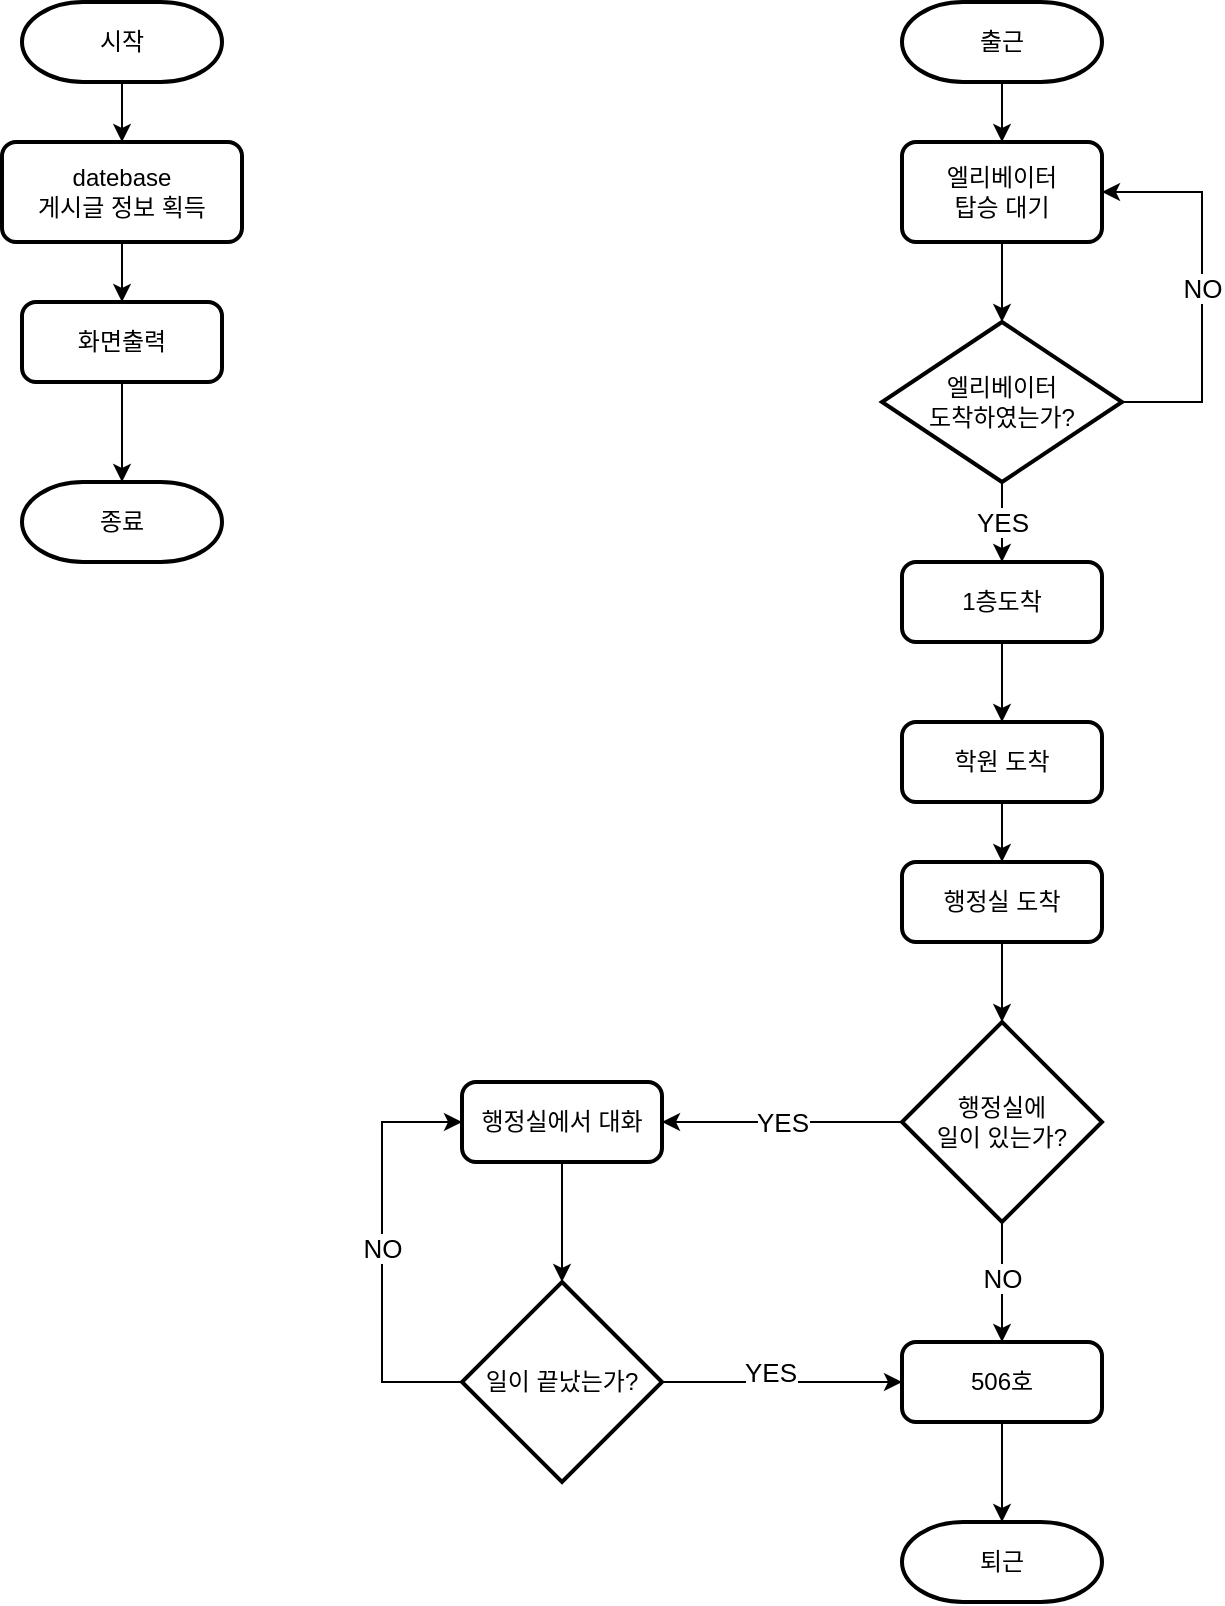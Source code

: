 <mxfile version="21.1.7" type="device" pages="2">
  <diagram name="페이지-1" id="QDkQzYOrJgHoFqMf90wP">
    <mxGraphModel dx="1375" dy="918" grid="1" gridSize="10" guides="1" tooltips="1" connect="1" arrows="1" fold="1" page="1" pageScale="1" pageWidth="827" pageHeight="1169" math="0" shadow="0">
      <root>
        <mxCell id="0" />
        <mxCell id="1" parent="0" />
        <mxCell id="HtBS1adQrMJH_rp9_GLz-13" style="edgeStyle=orthogonalEdgeStyle;rounded=0;orthogonalLoop=1;jettySize=auto;html=1;entryX=0.5;entryY=0;entryDx=0;entryDy=0;" edge="1" parent="1" source="HtBS1adQrMJH_rp9_GLz-11" target="HtBS1adQrMJH_rp9_GLz-12">
          <mxGeometry relative="1" as="geometry" />
        </mxCell>
        <mxCell id="HtBS1adQrMJH_rp9_GLz-11" value="시작" style="strokeWidth=2;html=1;shape=mxgraph.flowchart.terminator;whiteSpace=wrap;" vertex="1" parent="1">
          <mxGeometry x="60" y="40" width="100" height="40" as="geometry" />
        </mxCell>
        <mxCell id="HtBS1adQrMJH_rp9_GLz-15" style="edgeStyle=orthogonalEdgeStyle;rounded=0;orthogonalLoop=1;jettySize=auto;html=1;exitX=0.5;exitY=1;exitDx=0;exitDy=0;entryX=0.5;entryY=0;entryDx=0;entryDy=0;" edge="1" parent="1" source="HtBS1adQrMJH_rp9_GLz-12" target="HtBS1adQrMJH_rp9_GLz-14">
          <mxGeometry relative="1" as="geometry" />
        </mxCell>
        <mxCell id="HtBS1adQrMJH_rp9_GLz-12" value="datebase &lt;br&gt;게시글 정보 획득" style="rounded=1;whiteSpace=wrap;html=1;absoluteArcSize=1;arcSize=14;strokeWidth=2;" vertex="1" parent="1">
          <mxGeometry x="50" y="110" width="120" height="50" as="geometry" />
        </mxCell>
        <mxCell id="HtBS1adQrMJH_rp9_GLz-18" style="edgeStyle=orthogonalEdgeStyle;rounded=0;orthogonalLoop=1;jettySize=auto;html=1;exitX=0.5;exitY=1;exitDx=0;exitDy=0;entryX=0.5;entryY=0;entryDx=0;entryDy=0;entryPerimeter=0;" edge="1" parent="1" source="HtBS1adQrMJH_rp9_GLz-14" target="HtBS1adQrMJH_rp9_GLz-17">
          <mxGeometry relative="1" as="geometry" />
        </mxCell>
        <mxCell id="HtBS1adQrMJH_rp9_GLz-14" value="화면출력" style="rounded=1;whiteSpace=wrap;html=1;absoluteArcSize=1;arcSize=14;strokeWidth=2;" vertex="1" parent="1">
          <mxGeometry x="60" y="190" width="100" height="40" as="geometry" />
        </mxCell>
        <mxCell id="HtBS1adQrMJH_rp9_GLz-17" value="종료" style="strokeWidth=2;html=1;shape=mxgraph.flowchart.terminator;whiteSpace=wrap;" vertex="1" parent="1">
          <mxGeometry x="60" y="280" width="100" height="40" as="geometry" />
        </mxCell>
        <mxCell id="HtBS1adQrMJH_rp9_GLz-31" style="edgeStyle=orthogonalEdgeStyle;rounded=0;orthogonalLoop=1;jettySize=auto;html=1;exitX=0.5;exitY=1;exitDx=0;exitDy=0;exitPerimeter=0;entryX=0.5;entryY=0;entryDx=0;entryDy=0;" edge="1" parent="1" source="HtBS1adQrMJH_rp9_GLz-19" target="HtBS1adQrMJH_rp9_GLz-30">
          <mxGeometry relative="1" as="geometry" />
        </mxCell>
        <mxCell id="HtBS1adQrMJH_rp9_GLz-19" value="출근" style="strokeWidth=2;html=1;shape=mxgraph.flowchart.terminator;whiteSpace=wrap;" vertex="1" parent="1">
          <mxGeometry x="500" y="40" width="100" height="40" as="geometry" />
        </mxCell>
        <mxCell id="HtBS1adQrMJH_rp9_GLz-38" style="edgeStyle=orthogonalEdgeStyle;rounded=0;orthogonalLoop=1;jettySize=auto;html=1;exitX=0.5;exitY=1;exitDx=0;exitDy=0;entryX=0.5;entryY=0;entryDx=0;entryDy=0;" edge="1" parent="1" source="HtBS1adQrMJH_rp9_GLz-21" target="HtBS1adQrMJH_rp9_GLz-37">
          <mxGeometry relative="1" as="geometry" />
        </mxCell>
        <mxCell id="HtBS1adQrMJH_rp9_GLz-21" value="1층도착" style="rounded=1;whiteSpace=wrap;html=1;absoluteArcSize=1;arcSize=14;strokeWidth=2;" vertex="1" parent="1">
          <mxGeometry x="500" y="320" width="100" height="40" as="geometry" />
        </mxCell>
        <mxCell id="HtBS1adQrMJH_rp9_GLz-23" value="엘리베이터&lt;br&gt;도착하였는가?" style="strokeWidth=2;html=1;shape=mxgraph.flowchart.decision;whiteSpace=wrap;" vertex="1" parent="1">
          <mxGeometry x="490" y="200" width="120" height="80" as="geometry" />
        </mxCell>
        <mxCell id="HtBS1adQrMJH_rp9_GLz-36" style="edgeStyle=orthogonalEdgeStyle;rounded=0;orthogonalLoop=1;jettySize=auto;html=1;exitX=0.5;exitY=1;exitDx=0;exitDy=0;entryX=0.5;entryY=0;entryDx=0;entryDy=0;entryPerimeter=0;" edge="1" parent="1" source="HtBS1adQrMJH_rp9_GLz-30" target="HtBS1adQrMJH_rp9_GLz-23">
          <mxGeometry relative="1" as="geometry" />
        </mxCell>
        <mxCell id="HtBS1adQrMJH_rp9_GLz-30" value="엘리베이터&lt;br&gt;탑승 대기" style="rounded=1;whiteSpace=wrap;html=1;absoluteArcSize=1;arcSize=14;strokeWidth=2;" vertex="1" parent="1">
          <mxGeometry x="500" y="110" width="100" height="50" as="geometry" />
        </mxCell>
        <mxCell id="HtBS1adQrMJH_rp9_GLz-32" value="" style="endArrow=classic;html=1;rounded=0;exitX=0.5;exitY=1;exitDx=0;exitDy=0;exitPerimeter=0;entryX=0.5;entryY=0;entryDx=0;entryDy=0;" edge="1" parent="1" source="HtBS1adQrMJH_rp9_GLz-23" target="HtBS1adQrMJH_rp9_GLz-21">
          <mxGeometry relative="1" as="geometry">
            <mxPoint x="260" y="270" as="sourcePoint" />
            <mxPoint x="350" y="280" as="targetPoint" />
          </mxGeometry>
        </mxCell>
        <mxCell id="HtBS1adQrMJH_rp9_GLz-33" value="&lt;font style=&quot;font-size: 13px;&quot;&gt;YES&lt;/font&gt;" style="edgeLabel;resizable=0;html=1;align=center;verticalAlign=middle;" connectable="0" vertex="1" parent="HtBS1adQrMJH_rp9_GLz-32">
          <mxGeometry relative="1" as="geometry" />
        </mxCell>
        <mxCell id="HtBS1adQrMJH_rp9_GLz-34" value="" style="endArrow=classic;html=1;rounded=0;exitX=1;exitY=0.5;exitDx=0;exitDy=0;exitPerimeter=0;entryX=1;entryY=0.5;entryDx=0;entryDy=0;" edge="1" parent="1" source="HtBS1adQrMJH_rp9_GLz-23" target="HtBS1adQrMJH_rp9_GLz-30">
          <mxGeometry relative="1" as="geometry">
            <mxPoint x="260" y="380" as="sourcePoint" />
            <mxPoint x="360" y="380" as="targetPoint" />
            <Array as="points">
              <mxPoint x="650" y="240" />
              <mxPoint x="650" y="135" />
            </Array>
          </mxGeometry>
        </mxCell>
        <mxCell id="HtBS1adQrMJH_rp9_GLz-35" value="&lt;font style=&quot;font-size: 13px;&quot;&gt;NO&lt;/font&gt;" style="edgeLabel;resizable=0;html=1;align=center;verticalAlign=middle;" connectable="0" vertex="1" parent="HtBS1adQrMJH_rp9_GLz-34">
          <mxGeometry relative="1" as="geometry" />
        </mxCell>
        <mxCell id="HtBS1adQrMJH_rp9_GLz-41" style="edgeStyle=orthogonalEdgeStyle;rounded=0;orthogonalLoop=1;jettySize=auto;html=1;exitX=0.5;exitY=1;exitDx=0;exitDy=0;entryX=0.5;entryY=0;entryDx=0;entryDy=0;" edge="1" parent="1" source="HtBS1adQrMJH_rp9_GLz-37" target="HtBS1adQrMJH_rp9_GLz-40">
          <mxGeometry relative="1" as="geometry" />
        </mxCell>
        <mxCell id="HtBS1adQrMJH_rp9_GLz-37" value="학원 도착" style="rounded=1;whiteSpace=wrap;html=1;absoluteArcSize=1;arcSize=14;strokeWidth=2;" vertex="1" parent="1">
          <mxGeometry x="500" y="400" width="100" height="40" as="geometry" />
        </mxCell>
        <mxCell id="HtBS1adQrMJH_rp9_GLz-39" value="행정실에&lt;br&gt;일이 있는가?" style="strokeWidth=2;html=1;shape=mxgraph.flowchart.decision;whiteSpace=wrap;" vertex="1" parent="1">
          <mxGeometry x="500" y="550" width="100" height="100" as="geometry" />
        </mxCell>
        <mxCell id="HtBS1adQrMJH_rp9_GLz-74" style="edgeStyle=orthogonalEdgeStyle;rounded=0;orthogonalLoop=1;jettySize=auto;html=1;exitX=0.5;exitY=1;exitDx=0;exitDy=0;entryX=0.5;entryY=0;entryDx=0;entryDy=0;entryPerimeter=0;" edge="1" parent="1" source="HtBS1adQrMJH_rp9_GLz-40" target="HtBS1adQrMJH_rp9_GLz-39">
          <mxGeometry relative="1" as="geometry" />
        </mxCell>
        <mxCell id="HtBS1adQrMJH_rp9_GLz-40" value="행정실 도착" style="rounded=1;whiteSpace=wrap;html=1;absoluteArcSize=1;arcSize=14;strokeWidth=2;" vertex="1" parent="1">
          <mxGeometry x="500" y="470" width="100" height="40" as="geometry" />
        </mxCell>
        <mxCell id="HtBS1adQrMJH_rp9_GLz-77" style="edgeStyle=orthogonalEdgeStyle;rounded=0;orthogonalLoop=1;jettySize=auto;html=1;exitX=0.5;exitY=1;exitDx=0;exitDy=0;entryX=0.5;entryY=0;entryDx=0;entryDy=0;entryPerimeter=0;" edge="1" parent="1" source="HtBS1adQrMJH_rp9_GLz-43" target="HtBS1adQrMJH_rp9_GLz-72">
          <mxGeometry relative="1" as="geometry" />
        </mxCell>
        <mxCell id="HtBS1adQrMJH_rp9_GLz-43" value="506호" style="rounded=1;whiteSpace=wrap;html=1;absoluteArcSize=1;arcSize=14;strokeWidth=2;" vertex="1" parent="1">
          <mxGeometry x="500" y="710" width="100" height="40" as="geometry" />
        </mxCell>
        <mxCell id="HtBS1adQrMJH_rp9_GLz-67" style="edgeStyle=orthogonalEdgeStyle;rounded=0;orthogonalLoop=1;jettySize=auto;html=1;exitX=0.5;exitY=1;exitDx=0;exitDy=0;entryX=0.5;entryY=0;entryDx=0;entryDy=0;entryPerimeter=0;" edge="1" parent="1" source="HtBS1adQrMJH_rp9_GLz-44" target="HtBS1adQrMJH_rp9_GLz-66">
          <mxGeometry relative="1" as="geometry" />
        </mxCell>
        <mxCell id="HtBS1adQrMJH_rp9_GLz-44" value="행정실에서 대화" style="rounded=1;whiteSpace=wrap;html=1;absoluteArcSize=1;arcSize=14;strokeWidth=2;" vertex="1" parent="1">
          <mxGeometry x="280" y="580" width="100" height="40" as="geometry" />
        </mxCell>
        <mxCell id="HtBS1adQrMJH_rp9_GLz-62" value="" style="endArrow=classic;html=1;rounded=0;exitX=1;exitY=0.5;exitDx=0;exitDy=0;exitPerimeter=0;entryX=0;entryY=0.5;entryDx=0;entryDy=0;" edge="1" parent="1" source="HtBS1adQrMJH_rp9_GLz-66" target="HtBS1adQrMJH_rp9_GLz-43">
          <mxGeometry relative="1" as="geometry">
            <mxPoint x="340" y="730" as="sourcePoint" />
            <mxPoint x="340" y="800" as="targetPoint" />
            <Array as="points" />
          </mxGeometry>
        </mxCell>
        <mxCell id="HtBS1adQrMJH_rp9_GLz-64" value="" style="endArrow=classic;html=1;rounded=0;exitX=0;exitY=0.5;exitDx=0;exitDy=0;exitPerimeter=0;entryX=1;entryY=0.5;entryDx=0;entryDy=0;" edge="1" parent="1" source="HtBS1adQrMJH_rp9_GLz-39" target="HtBS1adQrMJH_rp9_GLz-44">
          <mxGeometry relative="1" as="geometry">
            <mxPoint x="90" y="470" as="sourcePoint" />
            <mxPoint x="220" y="520" as="targetPoint" />
            <Array as="points">
              <mxPoint x="450" y="600" />
            </Array>
          </mxGeometry>
        </mxCell>
        <mxCell id="HtBS1adQrMJH_rp9_GLz-65" value="&lt;font style=&quot;font-size: 13px;&quot;&gt;YES&lt;/font&gt;" style="edgeLabel;resizable=0;html=1;align=center;verticalAlign=middle;" connectable="0" vertex="1" parent="HtBS1adQrMJH_rp9_GLz-64">
          <mxGeometry relative="1" as="geometry" />
        </mxCell>
        <mxCell id="HtBS1adQrMJH_rp9_GLz-66" value="일이 끝났는가?" style="strokeWidth=2;html=1;shape=mxgraph.flowchart.decision;whiteSpace=wrap;" vertex="1" parent="1">
          <mxGeometry x="280" y="680" width="100" height="100" as="geometry" />
        </mxCell>
        <mxCell id="HtBS1adQrMJH_rp9_GLz-70" value="" style="endArrow=classic;html=1;rounded=0;exitX=0;exitY=0.5;exitDx=0;exitDy=0;exitPerimeter=0;entryX=0;entryY=0.5;entryDx=0;entryDy=0;" edge="1" parent="1" source="HtBS1adQrMJH_rp9_GLz-66" target="HtBS1adQrMJH_rp9_GLz-44">
          <mxGeometry relative="1" as="geometry">
            <mxPoint x="255" y="755" as="sourcePoint" />
            <mxPoint x="425" y="865" as="targetPoint" />
            <Array as="points">
              <mxPoint x="240" y="730" />
              <mxPoint x="240" y="600" />
            </Array>
          </mxGeometry>
        </mxCell>
        <mxCell id="HtBS1adQrMJH_rp9_GLz-71" value="&lt;font style=&quot;font-size: 13px;&quot;&gt;NO&lt;/font&gt;" style="edgeLabel;resizable=0;html=1;align=center;verticalAlign=middle;" connectable="0" vertex="1" parent="HtBS1adQrMJH_rp9_GLz-70">
          <mxGeometry relative="1" as="geometry">
            <mxPoint y="-2" as="offset" />
          </mxGeometry>
        </mxCell>
        <mxCell id="HtBS1adQrMJH_rp9_GLz-72" value="퇴근" style="strokeWidth=2;html=1;shape=mxgraph.flowchart.terminator;whiteSpace=wrap;" vertex="1" parent="1">
          <mxGeometry x="500" y="800" width="100" height="40" as="geometry" />
        </mxCell>
        <mxCell id="HtBS1adQrMJH_rp9_GLz-75" value="" style="endArrow=classic;html=1;rounded=0;exitX=0.5;exitY=1;exitDx=0;exitDy=0;exitPerimeter=0;entryX=0.5;entryY=0;entryDx=0;entryDy=0;" edge="1" parent="1" source="HtBS1adQrMJH_rp9_GLz-39" target="HtBS1adQrMJH_rp9_GLz-43">
          <mxGeometry relative="1" as="geometry">
            <mxPoint x="710" y="720" as="sourcePoint" />
            <mxPoint x="710" y="590" as="targetPoint" />
            <Array as="points">
              <mxPoint x="550" y="690" />
            </Array>
          </mxGeometry>
        </mxCell>
        <mxCell id="HtBS1adQrMJH_rp9_GLz-76" value="&lt;font style=&quot;font-size: 13px;&quot;&gt;NO&lt;/font&gt;" style="edgeLabel;resizable=0;html=1;align=center;verticalAlign=middle;" connectable="0" vertex="1" parent="HtBS1adQrMJH_rp9_GLz-75">
          <mxGeometry relative="1" as="geometry">
            <mxPoint y="-2" as="offset" />
          </mxGeometry>
        </mxCell>
        <mxCell id="blKp9GJWnUR5wqltx84o-1" value="&lt;font style=&quot;font-size: 13px;&quot;&gt;YES&lt;/font&gt;" style="edgeLabel;resizable=0;html=1;align=center;verticalAlign=middle;" connectable="0" vertex="1" parent="1">
          <mxGeometry x="450" y="610" as="geometry">
            <mxPoint x="-16" y="115" as="offset" />
          </mxGeometry>
        </mxCell>
      </root>
    </mxGraphModel>
  </diagram>
  <diagram id="E5-w6nRHZv_qLay-nfDl" name="페이지-2">
    <mxGraphModel dx="1375" dy="918" grid="1" gridSize="10" guides="1" tooltips="1" connect="1" arrows="1" fold="1" page="1" pageScale="1" pageWidth="827" pageHeight="1169" math="0" shadow="0">
      <root>
        <mxCell id="0" />
        <mxCell id="1" parent="0" />
        <mxCell id="3FaKsmlRmpgeOZ_CDOqT-2" style="edgeStyle=orthogonalEdgeStyle;rounded=0;orthogonalLoop=1;jettySize=auto;html=1;exitX=0.5;exitY=1;exitDx=0;exitDy=0;exitPerimeter=0;entryX=0.5;entryY=0;entryDx=0;entryDy=0;" edge="1" parent="1" source="VYh9u7z4FJAAEZbo5EUL-1" target="3FaKsmlRmpgeOZ_CDOqT-1">
          <mxGeometry relative="1" as="geometry" />
        </mxCell>
        <mxCell id="VYh9u7z4FJAAEZbo5EUL-1" value="기상" style="strokeWidth=2;html=1;shape=mxgraph.flowchart.terminator;whiteSpace=wrap;" vertex="1" parent="1">
          <mxGeometry x="364" y="90" width="100" height="40" as="geometry" />
        </mxCell>
        <mxCell id="VYh9u7z4FJAAEZbo5EUL-2" value="입실" style="strokeWidth=2;html=1;shape=mxgraph.flowchart.terminator;whiteSpace=wrap;" vertex="1" parent="1">
          <mxGeometry x="364" y="920" width="100" height="40" as="geometry" />
        </mxCell>
        <mxCell id="hEM89JSzSN5NCbOSaYS6-4" style="edgeStyle=orthogonalEdgeStyle;rounded=0;orthogonalLoop=1;jettySize=auto;html=1;exitX=0.5;exitY=1;exitDx=0;exitDy=0;entryX=0.5;entryY=0;entryDx=0;entryDy=0;" edge="1" parent="1" source="3FaKsmlRmpgeOZ_CDOqT-1" target="hEM89JSzSN5NCbOSaYS6-3">
          <mxGeometry relative="1" as="geometry" />
        </mxCell>
        <mxCell id="3FaKsmlRmpgeOZ_CDOqT-1" value="지하철역으로&lt;br&gt;출발" style="rounded=1;whiteSpace=wrap;html=1;absoluteArcSize=1;arcSize=14;strokeWidth=2;" vertex="1" parent="1">
          <mxGeometry x="364" y="170" width="100" height="50" as="geometry" />
        </mxCell>
        <mxCell id="td-_Ye8Xfd8cVU-KX_9y-6" style="edgeStyle=orthogonalEdgeStyle;rounded=0;orthogonalLoop=1;jettySize=auto;html=1;exitX=0.5;exitY=1;exitDx=0;exitDy=0;entryX=0.5;entryY=0;entryDx=0;entryDy=0;entryPerimeter=0;" edge="1" parent="1" source="3FaKsmlRmpgeOZ_CDOqT-3" target="td-_Ye8Xfd8cVU-KX_9y-3">
          <mxGeometry relative="1" as="geometry" />
        </mxCell>
        <mxCell id="3FaKsmlRmpgeOZ_CDOqT-3" value="학원으로&lt;br&gt;출발" style="rounded=1;whiteSpace=wrap;html=1;absoluteArcSize=1;arcSize=14;strokeWidth=2;" vertex="1" parent="1">
          <mxGeometry x="364" y="500" width="100" height="50" as="geometry" />
        </mxCell>
        <mxCell id="3FaKsmlRmpgeOZ_CDOqT-6" value="지하철이&lt;br&gt;도착했는가?" style="strokeWidth=2;html=1;shape=mxgraph.flowchart.decision;whiteSpace=wrap;" vertex="1" parent="1">
          <mxGeometry x="357" y="350" width="114" height="100" as="geometry" />
        </mxCell>
        <mxCell id="p_X3v1UPtjzqYKdCuxfT-1" value="" style="endArrow=classic;html=1;rounded=0;exitX=1;exitY=0.5;exitDx=0;exitDy=0;exitPerimeter=0;entryX=1;entryY=0.5;entryDx=0;entryDy=0;" edge="1" parent="1" source="3FaKsmlRmpgeOZ_CDOqT-6" target="hEM89JSzSN5NCbOSaYS6-3">
          <mxGeometry relative="1" as="geometry">
            <mxPoint x="610" y="240" as="sourcePoint" />
            <mxPoint x="600" y="135" as="targetPoint" />
            <Array as="points">
              <mxPoint x="550" y="400" />
              <mxPoint x="550" y="285" />
            </Array>
          </mxGeometry>
        </mxCell>
        <mxCell id="p_X3v1UPtjzqYKdCuxfT-2" value="&lt;font style=&quot;font-size: 13px;&quot;&gt;NO&lt;/font&gt;" style="edgeLabel;resizable=0;html=1;align=center;verticalAlign=middle;" connectable="0" vertex="1" parent="p_X3v1UPtjzqYKdCuxfT-1">
          <mxGeometry relative="1" as="geometry" />
        </mxCell>
        <mxCell id="hEM89JSzSN5NCbOSaYS6-5" style="edgeStyle=orthogonalEdgeStyle;rounded=0;orthogonalLoop=1;jettySize=auto;html=1;exitX=0.5;exitY=1;exitDx=0;exitDy=0;entryX=0.5;entryY=0;entryDx=0;entryDy=0;entryPerimeter=0;" edge="1" parent="1" source="hEM89JSzSN5NCbOSaYS6-3" target="3FaKsmlRmpgeOZ_CDOqT-6">
          <mxGeometry relative="1" as="geometry" />
        </mxCell>
        <mxCell id="hEM89JSzSN5NCbOSaYS6-3" value="지하철역&lt;br&gt;대기" style="rounded=1;whiteSpace=wrap;html=1;absoluteArcSize=1;arcSize=14;strokeWidth=2;" vertex="1" parent="1">
          <mxGeometry x="364" y="260" width="100" height="50" as="geometry" />
        </mxCell>
        <mxCell id="td-_Ye8Xfd8cVU-KX_9y-1" value="" style="endArrow=classic;html=1;rounded=0;exitX=0.5;exitY=1;exitDx=0;exitDy=0;exitPerimeter=0;entryX=0.5;entryY=0;entryDx=0;entryDy=0;" edge="1" parent="1" source="3FaKsmlRmpgeOZ_CDOqT-6" target="3FaKsmlRmpgeOZ_CDOqT-3">
          <mxGeometry relative="1" as="geometry">
            <mxPoint x="500" y="600" as="sourcePoint" />
            <mxPoint x="380" y="600" as="targetPoint" />
            <Array as="points" />
          </mxGeometry>
        </mxCell>
        <mxCell id="td-_Ye8Xfd8cVU-KX_9y-2" value="&lt;font style=&quot;font-size: 13px;&quot;&gt;YES&lt;/font&gt;" style="edgeLabel;resizable=0;html=1;align=center;verticalAlign=middle;" connectable="0" vertex="1" parent="td-_Ye8Xfd8cVU-KX_9y-1">
          <mxGeometry relative="1" as="geometry" />
        </mxCell>
        <mxCell id="td-_Ye8Xfd8cVU-KX_9y-3" value="8시 53분&lt;br&gt;이전에 탔는가?" style="strokeWidth=2;html=1;shape=mxgraph.flowchart.decision;whiteSpace=wrap;" vertex="1" parent="1">
          <mxGeometry x="364" y="585" width="100" height="100" as="geometry" />
        </mxCell>
        <mxCell id="td-_Ye8Xfd8cVU-KX_9y-15" style="edgeStyle=orthogonalEdgeStyle;rounded=0;orthogonalLoop=1;jettySize=auto;html=1;exitX=0.5;exitY=1;exitDx=0;exitDy=0;entryX=0.5;entryY=0;entryDx=0;entryDy=0;" edge="1" parent="1" source="td-_Ye8Xfd8cVU-KX_9y-4" target="td-_Ye8Xfd8cVU-KX_9y-12">
          <mxGeometry relative="1" as="geometry" />
        </mxCell>
        <mxCell id="td-_Ye8Xfd8cVU-KX_9y-4" value="중앙로역 도착" style="rounded=1;whiteSpace=wrap;html=1;absoluteArcSize=1;arcSize=14;strokeWidth=2;" vertex="1" parent="1">
          <mxGeometry x="364" y="750" width="100" height="50" as="geometry" />
        </mxCell>
        <mxCell id="td-_Ye8Xfd8cVU-KX_9y-7" value="" style="endArrow=classic;html=1;rounded=0;exitX=0.5;exitY=1;exitDx=0;exitDy=0;exitPerimeter=0;entryX=0.5;entryY=0;entryDx=0;entryDy=0;" edge="1" parent="1" source="td-_Ye8Xfd8cVU-KX_9y-3" target="td-_Ye8Xfd8cVU-KX_9y-4">
          <mxGeometry relative="1" as="geometry">
            <mxPoint x="637" y="685" as="sourcePoint" />
            <mxPoint x="630" y="570" as="targetPoint" />
            <Array as="points">
              <mxPoint x="414" y="700" />
            </Array>
          </mxGeometry>
        </mxCell>
        <mxCell id="td-_Ye8Xfd8cVU-KX_9y-8" value="&lt;font style=&quot;font-size: 13px;&quot;&gt;NO&lt;/font&gt;" style="edgeLabel;resizable=0;html=1;align=center;verticalAlign=middle;" connectable="0" vertex="1" parent="td-_Ye8Xfd8cVU-KX_9y-7">
          <mxGeometry relative="1" as="geometry" />
        </mxCell>
        <mxCell id="td-_Ye8Xfd8cVU-KX_9y-9" value="" style="endArrow=classic;html=1;rounded=0;exitX=1;exitY=0.5;exitDx=0;exitDy=0;exitPerimeter=0;entryX=0;entryY=0.5;entryDx=0;entryDy=0;" edge="1" parent="1" source="td-_Ye8Xfd8cVU-KX_9y-3" target="td-_Ye8Xfd8cVU-KX_9y-11">
          <mxGeometry relative="1" as="geometry">
            <mxPoint x="596" y="670" as="sourcePoint" />
            <mxPoint x="550" y="635" as="targetPoint" />
            <Array as="points" />
          </mxGeometry>
        </mxCell>
        <mxCell id="td-_Ye8Xfd8cVU-KX_9y-10" value="&lt;font style=&quot;font-size: 13px;&quot;&gt;YES&lt;/font&gt;" style="edgeLabel;resizable=0;html=1;align=center;verticalAlign=middle;" connectable="0" vertex="1" parent="td-_Ye8Xfd8cVU-KX_9y-9">
          <mxGeometry relative="1" as="geometry" />
        </mxCell>
        <mxCell id="td-_Ye8Xfd8cVU-KX_9y-14" style="edgeStyle=orthogonalEdgeStyle;rounded=0;orthogonalLoop=1;jettySize=auto;html=1;exitX=0.5;exitY=1;exitDx=0;exitDy=0;entryX=0.5;entryY=0;entryDx=0;entryDy=0;" edge="1" parent="1" source="td-_Ye8Xfd8cVU-KX_9y-11" target="td-_Ye8Xfd8cVU-KX_9y-13">
          <mxGeometry relative="1" as="geometry" />
        </mxCell>
        <mxCell id="td-_Ye8Xfd8cVU-KX_9y-11" value="반월당역 도착" style="rounded=1;whiteSpace=wrap;html=1;absoluteArcSize=1;arcSize=14;strokeWidth=2;" vertex="1" parent="1">
          <mxGeometry x="550" y="610" width="100" height="50" as="geometry" />
        </mxCell>
        <mxCell id="td-_Ye8Xfd8cVU-KX_9y-17" style="edgeStyle=orthogonalEdgeStyle;rounded=0;orthogonalLoop=1;jettySize=auto;html=1;exitX=0.5;exitY=1;exitDx=0;exitDy=0;entryX=0.5;entryY=0;entryDx=0;entryDy=0;entryPerimeter=0;" edge="1" parent="1" source="td-_Ye8Xfd8cVU-KX_9y-12" target="VYh9u7z4FJAAEZbo5EUL-2">
          <mxGeometry relative="1" as="geometry" />
        </mxCell>
        <mxCell id="td-_Ye8Xfd8cVU-KX_9y-12" value="학원도착" style="rounded=1;whiteSpace=wrap;html=1;absoluteArcSize=1;arcSize=14;strokeWidth=2;" vertex="1" parent="1">
          <mxGeometry x="364" y="840" width="100" height="50" as="geometry" />
        </mxCell>
        <mxCell id="td-_Ye8Xfd8cVU-KX_9y-16" style="edgeStyle=orthogonalEdgeStyle;rounded=0;orthogonalLoop=1;jettySize=auto;html=1;exitX=0.5;exitY=1;exitDx=0;exitDy=0;entryX=1;entryY=0.5;entryDx=0;entryDy=0;" edge="1" parent="1" source="td-_Ye8Xfd8cVU-KX_9y-13" target="td-_Ye8Xfd8cVU-KX_9y-12">
          <mxGeometry relative="1" as="geometry" />
        </mxCell>
        <mxCell id="td-_Ye8Xfd8cVU-KX_9y-13" value="카페가서 &lt;br&gt;음료사기" style="rounded=1;whiteSpace=wrap;html=1;absoluteArcSize=1;arcSize=14;strokeWidth=2;" vertex="1" parent="1">
          <mxGeometry x="550" y="750" width="100" height="50" as="geometry" />
        </mxCell>
      </root>
    </mxGraphModel>
  </diagram>
</mxfile>
